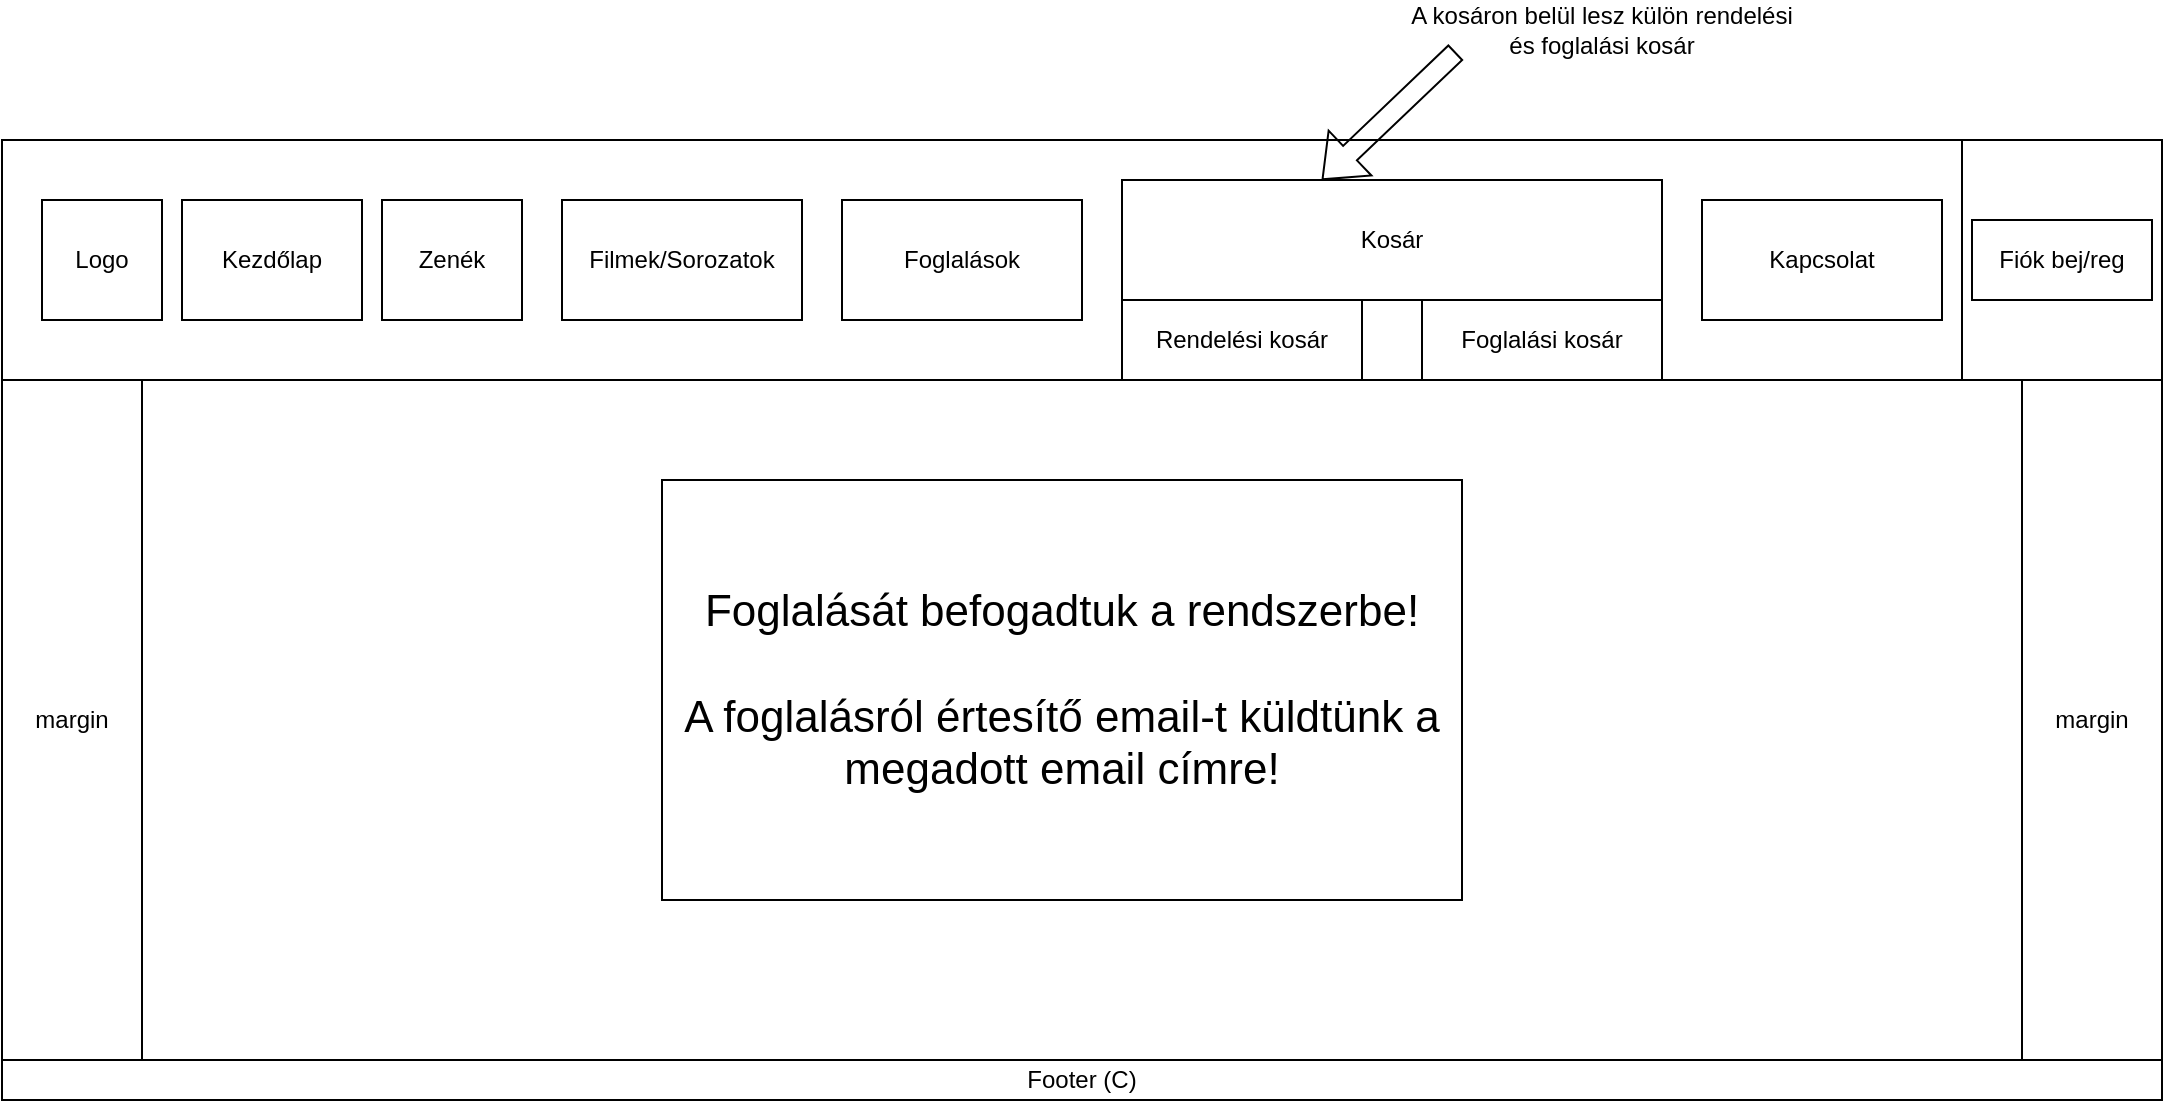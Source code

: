 <mxfile version="26.2.9">
  <diagram name="1 oldal" id="ohfmbEw8cCkdrReCNdVJ">
    <mxGraphModel dx="4827" dy="1669" grid="1" gridSize="10" guides="1" tooltips="1" connect="1" arrows="1" fold="1" page="1" pageScale="1" pageWidth="827" pageHeight="1169" math="0" shadow="0">
      <root>
        <mxCell id="0" />
        <mxCell id="1" parent="0" />
        <mxCell id="IHHWrMH8fhH2cyxZNXDR-1579" value="" style="rounded=0;whiteSpace=wrap;html=1;" vertex="1" parent="1">
          <mxGeometry x="-1190" y="280" width="1080" height="480" as="geometry" />
        </mxCell>
        <mxCell id="IHHWrMH8fhH2cyxZNXDR-1580" value="" style="rounded=0;whiteSpace=wrap;html=1;" vertex="1" parent="1">
          <mxGeometry x="-1190" y="280" width="1080" height="120" as="geometry" />
        </mxCell>
        <mxCell id="IHHWrMH8fhH2cyxZNXDR-1581" style="edgeStyle=orthogonalEdgeStyle;rounded=0;orthogonalLoop=1;jettySize=auto;html=1;exitX=0.5;exitY=0;exitDx=0;exitDy=0;" edge="1" parent="1" source="IHHWrMH8fhH2cyxZNXDR-1582">
          <mxGeometry relative="1" as="geometry">
            <mxPoint x="-650" y="740" as="targetPoint" />
          </mxGeometry>
        </mxCell>
        <mxCell id="IHHWrMH8fhH2cyxZNXDR-1582" value="" style="rounded=0;whiteSpace=wrap;html=1;" vertex="1" parent="1">
          <mxGeometry x="-1190" y="740" width="1080" height="20" as="geometry" />
        </mxCell>
        <mxCell id="IHHWrMH8fhH2cyxZNXDR-1583" value="" style="rounded=0;whiteSpace=wrap;html=1;" vertex="1" parent="1">
          <mxGeometry x="-210" y="280" width="100" height="120" as="geometry" />
        </mxCell>
        <mxCell id="IHHWrMH8fhH2cyxZNXDR-1584" value="Kezdőlap" style="rounded=0;whiteSpace=wrap;html=1;" vertex="1" parent="1">
          <mxGeometry x="-1100" y="310" width="90" height="60" as="geometry" />
        </mxCell>
        <mxCell id="IHHWrMH8fhH2cyxZNXDR-1585" value="" style="rounded=0;whiteSpace=wrap;html=1;" vertex="1" parent="1">
          <mxGeometry x="-480" y="340" width="120" height="60" as="geometry" />
        </mxCell>
        <mxCell id="IHHWrMH8fhH2cyxZNXDR-1586" value="Zenék" style="rounded=0;whiteSpace=wrap;html=1;" vertex="1" parent="1">
          <mxGeometry x="-1000" y="310" width="70" height="60" as="geometry" />
        </mxCell>
        <mxCell id="IHHWrMH8fhH2cyxZNXDR-1587" value="" style="rounded=0;whiteSpace=wrap;html=1;" vertex="1" parent="1">
          <mxGeometry x="-630" y="340" width="120" height="60" as="geometry" />
        </mxCell>
        <mxCell id="IHHWrMH8fhH2cyxZNXDR-1588" value="Filmek/Sorozatok" style="rounded=0;whiteSpace=wrap;html=1;" vertex="1" parent="1">
          <mxGeometry x="-910" y="310" width="120" height="60" as="geometry" />
        </mxCell>
        <mxCell id="IHHWrMH8fhH2cyxZNXDR-1589" value="" style="rounded=0;whiteSpace=wrap;html=1;" vertex="1" parent="1">
          <mxGeometry x="-1120" y="400" width="940" height="340" as="geometry" />
        </mxCell>
        <mxCell id="IHHWrMH8fhH2cyxZNXDR-1591" value="" style="rounded=0;whiteSpace=wrap;html=1;" vertex="1" parent="1">
          <mxGeometry x="-1170" y="310" width="60" height="60" as="geometry" />
        </mxCell>
        <mxCell id="IHHWrMH8fhH2cyxZNXDR-1592" value="&lt;div&gt;Logo&lt;/div&gt;" style="text;html=1;align=center;verticalAlign=middle;whiteSpace=wrap;rounded=0;" vertex="1" parent="1">
          <mxGeometry x="-1170" y="310" width="60" height="60" as="geometry" />
        </mxCell>
        <mxCell id="IHHWrMH8fhH2cyxZNXDR-1595" value="Rendelési kosár" style="text;html=1;align=center;verticalAlign=middle;whiteSpace=wrap;rounded=0;" vertex="1" parent="1">
          <mxGeometry x="-630" y="350" width="120" height="60" as="geometry" />
        </mxCell>
        <mxCell id="IHHWrMH8fhH2cyxZNXDR-1596" value="Footer (C)" style="text;html=1;align=center;verticalAlign=middle;whiteSpace=wrap;rounded=0;" vertex="1" parent="1">
          <mxGeometry x="-1190" y="740" width="1080" height="20" as="geometry" />
        </mxCell>
        <mxCell id="IHHWrMH8fhH2cyxZNXDR-1597" value="margin" style="text;html=1;align=center;verticalAlign=middle;whiteSpace=wrap;rounded=0;" vertex="1" parent="1">
          <mxGeometry x="-1190" y="400" width="70" height="340" as="geometry" />
        </mxCell>
        <mxCell id="IHHWrMH8fhH2cyxZNXDR-1598" value="margin" style="text;html=1;align=center;verticalAlign=middle;whiteSpace=wrap;rounded=0;" vertex="1" parent="1">
          <mxGeometry x="-180" y="400" width="70" height="340" as="geometry" />
        </mxCell>
        <mxCell id="IHHWrMH8fhH2cyxZNXDR-1599" value="Fiók bej/reg" style="rounded=0;whiteSpace=wrap;html=1;" vertex="1" parent="1">
          <mxGeometry x="-205" y="320" width="90" height="40" as="geometry" />
        </mxCell>
        <mxCell id="IHHWrMH8fhH2cyxZNXDR-1600" value="" style="rounded=0;whiteSpace=wrap;html=1;" vertex="1" parent="1">
          <mxGeometry x="-340" y="310" width="120" height="60" as="geometry" />
        </mxCell>
        <mxCell id="IHHWrMH8fhH2cyxZNXDR-1601" value="Kapcsolat" style="text;html=1;align=center;verticalAlign=middle;whiteSpace=wrap;rounded=0;" vertex="1" parent="1">
          <mxGeometry x="-340" y="310" width="120" height="60" as="geometry" />
        </mxCell>
        <mxCell id="IHHWrMH8fhH2cyxZNXDR-1602" value="Foglalási kosár" style="text;html=1;align=center;verticalAlign=middle;whiteSpace=wrap;rounded=0;" vertex="1" parent="1">
          <mxGeometry x="-480" y="350" width="120" height="60" as="geometry" />
        </mxCell>
        <mxCell id="IHHWrMH8fhH2cyxZNXDR-1603" value="Kosár" style="rounded=0;whiteSpace=wrap;html=1;" vertex="1" parent="1">
          <mxGeometry x="-630" y="300" width="270" height="60" as="geometry" />
        </mxCell>
        <mxCell id="IHHWrMH8fhH2cyxZNXDR-1604" value="A kosáron belül lesz külön rendelési és foglalási kosár" style="text;html=1;align=center;verticalAlign=middle;whiteSpace=wrap;rounded=0;" vertex="1" parent="1">
          <mxGeometry x="-490" y="210" width="200" height="30" as="geometry" />
        </mxCell>
        <mxCell id="IHHWrMH8fhH2cyxZNXDR-1605" value="" style="endArrow=classic;html=1;rounded=0;entryX=0.37;entryY=0;entryDx=0;entryDy=0;shape=flexArrow;entryPerimeter=0;exitX=0.135;exitY=0.867;exitDx=0;exitDy=0;exitPerimeter=0;" edge="1" parent="1" source="IHHWrMH8fhH2cyxZNXDR-1604" target="IHHWrMH8fhH2cyxZNXDR-1603">
          <mxGeometry width="50" height="50" relative="1" as="geometry">
            <mxPoint x="-610" y="260" as="sourcePoint" />
            <mxPoint x="-730" y="340" as="targetPoint" />
          </mxGeometry>
        </mxCell>
        <mxCell id="IHHWrMH8fhH2cyxZNXDR-1606" value="&lt;font style=&quot;font-size: 22px;&quot;&gt;Foglalását befogadtuk a rendszerbe!&lt;/font&gt;&lt;div&gt;&lt;span style=&quot;font-size: 22px;&quot;&gt;&lt;br&gt;&lt;/span&gt;&lt;div&gt;&lt;font style=&quot;font-size: 22px;&quot;&gt;A foglalásról értesítő email-t küldtünk a megadott email címre!&lt;/font&gt;&lt;/div&gt;&lt;/div&gt;" style="rounded=0;whiteSpace=wrap;html=1;" vertex="1" parent="1">
          <mxGeometry x="-860" y="450" width="400" height="210" as="geometry" />
        </mxCell>
        <mxCell id="IHHWrMH8fhH2cyxZNXDR-1607" value="Foglalások" style="rounded=0;whiteSpace=wrap;html=1;" vertex="1" parent="1">
          <mxGeometry x="-770" y="310" width="120" height="60" as="geometry" />
        </mxCell>
      </root>
    </mxGraphModel>
  </diagram>
</mxfile>

